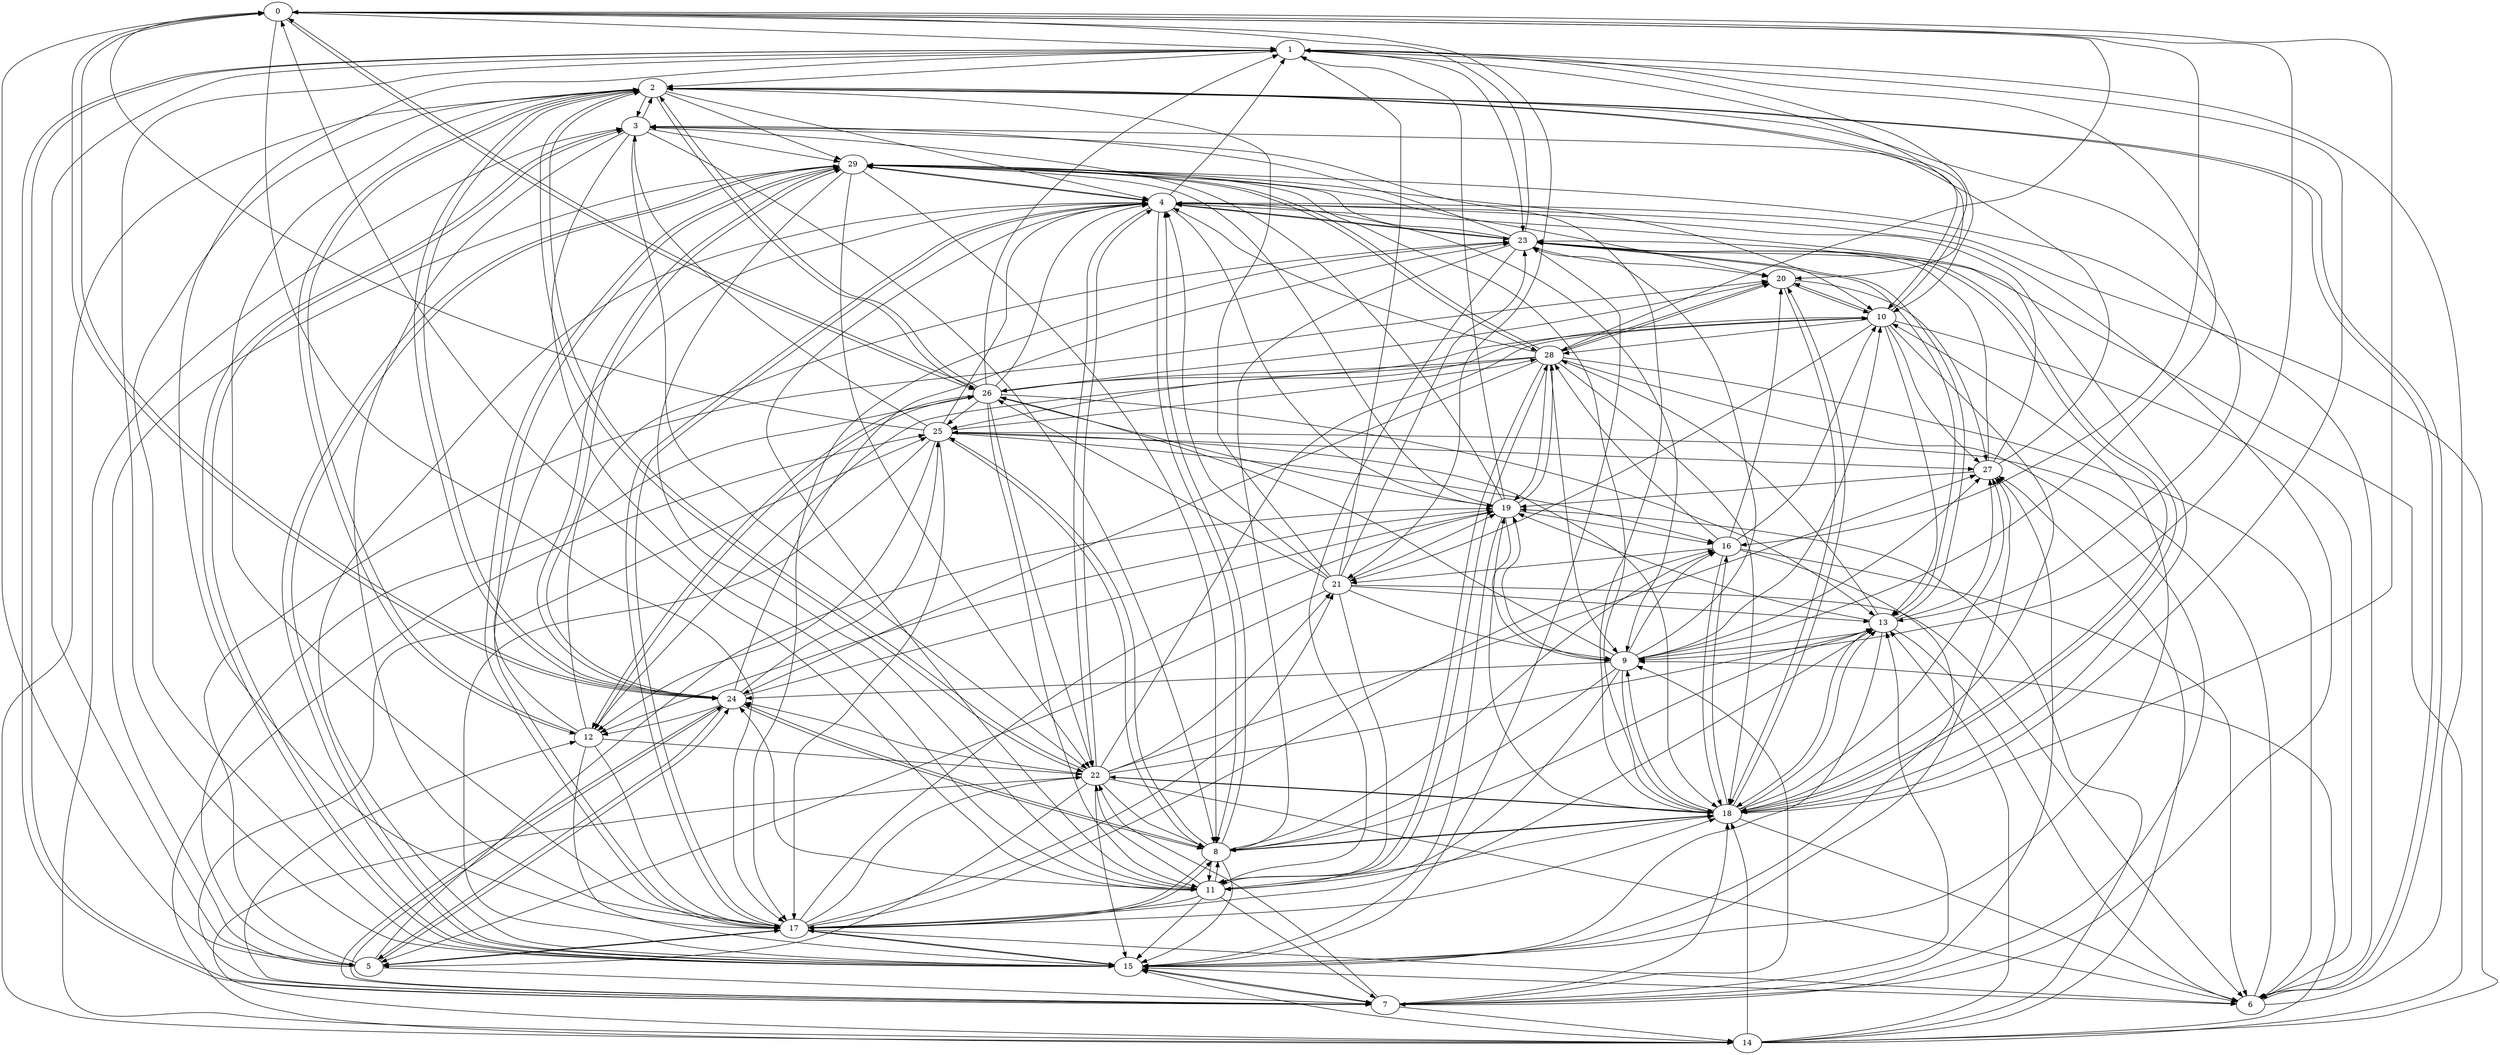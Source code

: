 digraph my_graph {
0 [label=0]
1 [label=1]
2 [label=2]
3 [label=3]
4 [label=4]
5 [label=5]
6 [label=6]
7 [label=7]
8 [label=8]
9 [label=9]
10 [label=10]
11 [label=11]
12 [label=12]
13 [label=13]
14 [label=14]
15 [label=15]
16 [label=16]
17 [label=17]
18 [label=18]
19 [label=19]
20 [label=20]
21 [label=21]
22 [label=22]
23 [label=23]
24 [label=24]
25 [label=25]
26 [label=26]
27 [label=27]
28 [label=28]
29 [label=29]
0->1
0->9
0->16
0->17
0->21
0->24
0->26
1->2
1->5
1->7
1->10
1->17
1->18
1->20
1->23
2->3
2->4
2->6
2->10
2->12
2->13
2->14
2->17
2->22
2->24
2->26
2->29
3->2
3->8
3->11
3->15
3->17
3->22
3->29
4->1
4->7
4->8
4->9
4->15
4->17
4->18
4->19
4->22
4->23
4->29
5->0
5->7
5->17
5->19
5->20
5->24
5->26
5->29
6->1
6->2
6->25
7->1
7->9
7->12
7->13
7->14
7->15
7->18
7->22
7->24
7->25
7->27
8->4
8->11
8->13
8->15
8->16
8->17
8->18
8->24
8->25
9->1
9->8
9->10
9->11
9->16
9->18
9->19
9->23
9->24
9->26
9->27
10->2
10->6
10->13
10->18
10->20
10->21
10->25
10->27
10->28
11->0
11->4
11->7
11->8
11->15
11->17
11->18
11->22
11->24
11->28
12->2
12->4
12->15
12->17
12->22
12->23
12->26
13->6
13->9
13->15
13->18
13->19
13->23
13->27
13->28
14->3
14->4
14->9
14->13
14->15
14->18
14->19
14->23
14->25
14->27
15->1
15->2
15->3
15->6
15->7
15->10
15->17
15->23
15->27
15->29
16->6
16->10
16->15
16->18
16->20
16->21
16->28
17->4
17->5
17->6
17->8
17->13
17->15
17->16
17->18
17->19
17->21
17->22
17->29
18->0
18->3
18->6
18->8
18->9
18->13
18->16
18->19
18->20
18->22
18->23
18->27
18->29
19->1
19->3
19->9
19->12
19->15
19->16
19->28
19->29
20->10
20->18
20->27
20->28
21->1
21->2
21->4
21->5
21->6
21->9
21->11
21->13
21->19
21->23
21->26
22->2
22->4
22->5
22->6
22->8
22->10
22->13
22->14
22->15
22->18
22->21
22->24
22->27
23->0
23->3
23->4
23->8
23->11
23->13
23->17
23->18
23->20
23->29
24->0
24->2
24->5
24->7
24->8
24->12
24->19
24->23
24->25
24->29
25->0
25->3
25->4
25->8
25->12
25->15
25->16
25->17
25->18
25->27
25->28
26->0
26->1
26->2
26->4
26->10
26->11
26->12
26->13
26->19
26->20
26->22
26->25
27->3
27->4
27->19
27->23
28->0
28->4
28->6
28->7
28->9
28->11
28->12
28->18
28->19
28->20
28->24
28->26
28->29
29->4
29->6
29->8
29->10
29->11
29->15
29->17
29->20
29->22
29->24
29->28
}